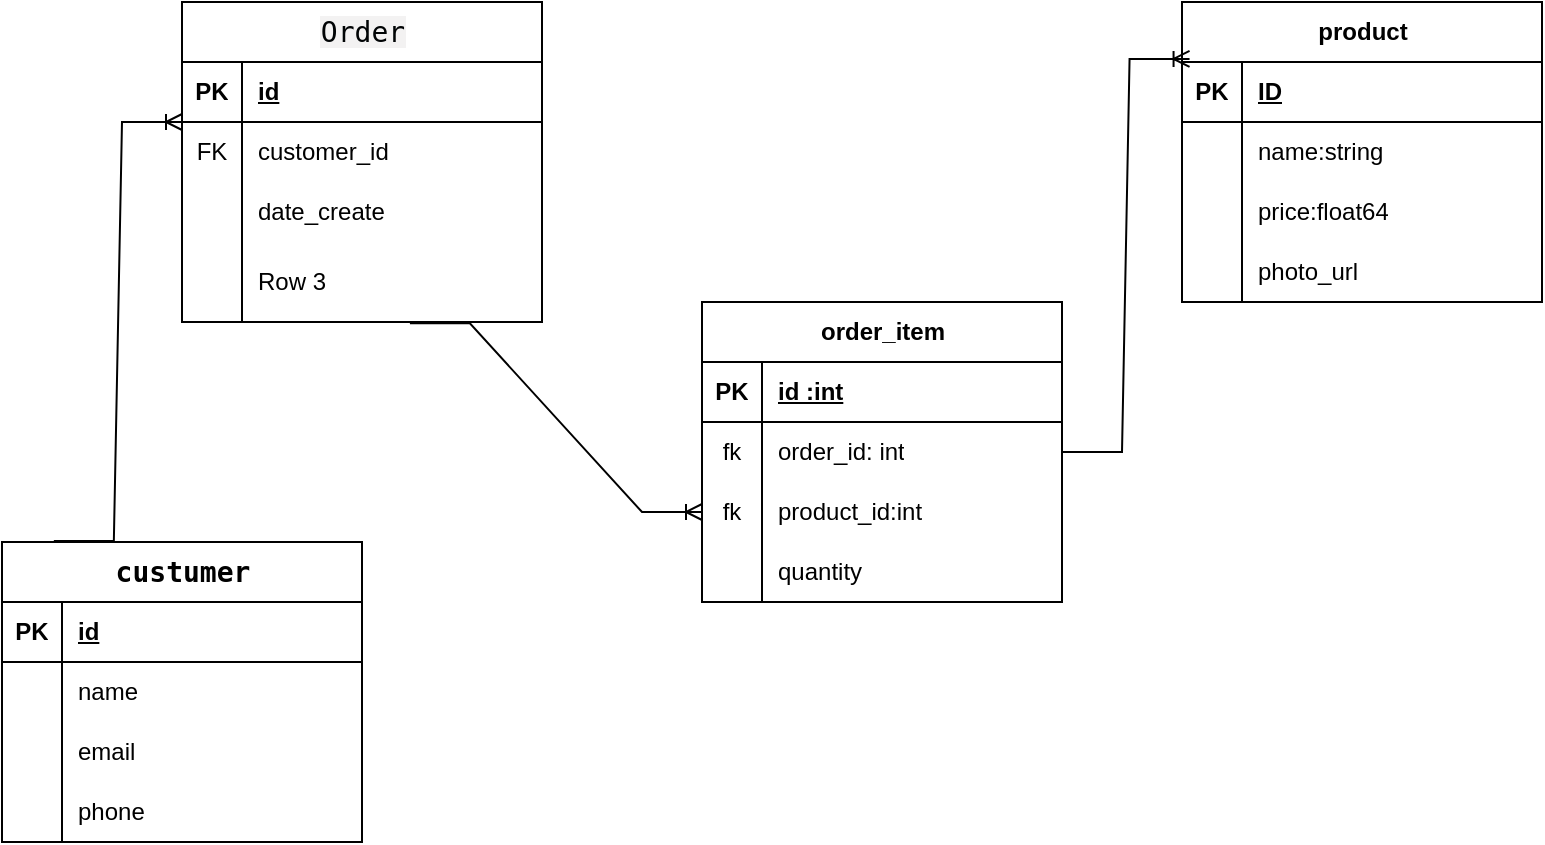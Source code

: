 <mxfile version="24.2.3" type="github">
  <diagram name="Página-1" id="d4joShE7cAMRUYAYbIpp">
    <mxGraphModel dx="1032" dy="493" grid="1" gridSize="10" guides="1" tooltips="1" connect="1" arrows="1" fold="1" page="1" pageScale="1" pageWidth="827" pageHeight="1169" math="0" shadow="0">
      <root>
        <mxCell id="0" />
        <mxCell id="1" parent="0" />
        <mxCell id="ho2U9mYHtBJ_f_WbrFKJ-3" value="&lt;span style=&quot;font-family: &amp;quot;Söhne Mono&amp;quot;, Monaco, &amp;quot;Andale Mono&amp;quot;, &amp;quot;Ubuntu Mono&amp;quot;, monospace; font-size: 14px; font-weight: 400; text-align: left; white-space-collapse: preserve; background-color: rgb(243, 242, 242);&quot;&gt;&lt;font color=&quot;#010405&quot;&gt;Order&lt;/font&gt;&lt;/span&gt;" style="shape=table;startSize=30;container=1;collapsible=1;childLayout=tableLayout;fixedRows=1;rowLines=0;fontStyle=1;align=center;resizeLast=1;html=1;" vertex="1" parent="1">
          <mxGeometry x="120" y="40" width="180" height="160" as="geometry" />
        </mxCell>
        <mxCell id="ho2U9mYHtBJ_f_WbrFKJ-4" value="" style="shape=tableRow;horizontal=0;startSize=0;swimlaneHead=0;swimlaneBody=0;fillColor=none;collapsible=0;dropTarget=0;points=[[0,0.5],[1,0.5]];portConstraint=eastwest;top=0;left=0;right=0;bottom=1;" vertex="1" parent="ho2U9mYHtBJ_f_WbrFKJ-3">
          <mxGeometry y="30" width="180" height="30" as="geometry" />
        </mxCell>
        <mxCell id="ho2U9mYHtBJ_f_WbrFKJ-5" value="PK" style="shape=partialRectangle;connectable=0;fillColor=none;top=0;left=0;bottom=0;right=0;fontStyle=1;overflow=hidden;whiteSpace=wrap;html=1;" vertex="1" parent="ho2U9mYHtBJ_f_WbrFKJ-4">
          <mxGeometry width="30" height="30" as="geometry">
            <mxRectangle width="30" height="30" as="alternateBounds" />
          </mxGeometry>
        </mxCell>
        <mxCell id="ho2U9mYHtBJ_f_WbrFKJ-6" value="id" style="shape=partialRectangle;connectable=0;fillColor=none;top=0;left=0;bottom=0;right=0;align=left;spacingLeft=6;fontStyle=5;overflow=hidden;whiteSpace=wrap;html=1;" vertex="1" parent="ho2U9mYHtBJ_f_WbrFKJ-4">
          <mxGeometry x="30" width="150" height="30" as="geometry">
            <mxRectangle width="150" height="30" as="alternateBounds" />
          </mxGeometry>
        </mxCell>
        <mxCell id="ho2U9mYHtBJ_f_WbrFKJ-7" value="" style="shape=tableRow;horizontal=0;startSize=0;swimlaneHead=0;swimlaneBody=0;fillColor=none;collapsible=0;dropTarget=0;points=[[0,0.5],[1,0.5]];portConstraint=eastwest;top=0;left=0;right=0;bottom=0;" vertex="1" parent="ho2U9mYHtBJ_f_WbrFKJ-3">
          <mxGeometry y="60" width="180" height="30" as="geometry" />
        </mxCell>
        <mxCell id="ho2U9mYHtBJ_f_WbrFKJ-8" value="FK" style="shape=partialRectangle;connectable=0;fillColor=none;top=0;left=0;bottom=0;right=0;editable=1;overflow=hidden;whiteSpace=wrap;html=1;" vertex="1" parent="ho2U9mYHtBJ_f_WbrFKJ-7">
          <mxGeometry width="30" height="30" as="geometry">
            <mxRectangle width="30" height="30" as="alternateBounds" />
          </mxGeometry>
        </mxCell>
        <mxCell id="ho2U9mYHtBJ_f_WbrFKJ-9" value="customer_id" style="shape=partialRectangle;connectable=0;fillColor=none;top=0;left=0;bottom=0;right=0;align=left;spacingLeft=6;overflow=hidden;whiteSpace=wrap;html=1;" vertex="1" parent="ho2U9mYHtBJ_f_WbrFKJ-7">
          <mxGeometry x="30" width="150" height="30" as="geometry">
            <mxRectangle width="150" height="30" as="alternateBounds" />
          </mxGeometry>
        </mxCell>
        <mxCell id="ho2U9mYHtBJ_f_WbrFKJ-10" value="" style="shape=tableRow;horizontal=0;startSize=0;swimlaneHead=0;swimlaneBody=0;fillColor=none;collapsible=0;dropTarget=0;points=[[0,0.5],[1,0.5]];portConstraint=eastwest;top=0;left=0;right=0;bottom=0;" vertex="1" parent="ho2U9mYHtBJ_f_WbrFKJ-3">
          <mxGeometry y="90" width="180" height="30" as="geometry" />
        </mxCell>
        <mxCell id="ho2U9mYHtBJ_f_WbrFKJ-11" value="" style="shape=partialRectangle;connectable=0;fillColor=none;top=0;left=0;bottom=0;right=0;editable=1;overflow=hidden;whiteSpace=wrap;html=1;" vertex="1" parent="ho2U9mYHtBJ_f_WbrFKJ-10">
          <mxGeometry width="30" height="30" as="geometry">
            <mxRectangle width="30" height="30" as="alternateBounds" />
          </mxGeometry>
        </mxCell>
        <mxCell id="ho2U9mYHtBJ_f_WbrFKJ-12" value="date_create" style="shape=partialRectangle;connectable=0;fillColor=none;top=0;left=0;bottom=0;right=0;align=left;spacingLeft=6;overflow=hidden;whiteSpace=wrap;html=1;" vertex="1" parent="ho2U9mYHtBJ_f_WbrFKJ-10">
          <mxGeometry x="30" width="150" height="30" as="geometry">
            <mxRectangle width="150" height="30" as="alternateBounds" />
          </mxGeometry>
        </mxCell>
        <mxCell id="ho2U9mYHtBJ_f_WbrFKJ-13" value="" style="shape=tableRow;horizontal=0;startSize=0;swimlaneHead=0;swimlaneBody=0;fillColor=none;collapsible=0;dropTarget=0;points=[[0,0.5],[1,0.5]];portConstraint=eastwest;top=0;left=0;right=0;bottom=0;" vertex="1" parent="ho2U9mYHtBJ_f_WbrFKJ-3">
          <mxGeometry y="120" width="180" height="40" as="geometry" />
        </mxCell>
        <mxCell id="ho2U9mYHtBJ_f_WbrFKJ-14" value="" style="shape=partialRectangle;connectable=0;fillColor=none;top=0;left=0;bottom=0;right=0;editable=1;overflow=hidden;whiteSpace=wrap;html=1;" vertex="1" parent="ho2U9mYHtBJ_f_WbrFKJ-13">
          <mxGeometry width="30" height="40" as="geometry">
            <mxRectangle width="30" height="40" as="alternateBounds" />
          </mxGeometry>
        </mxCell>
        <mxCell id="ho2U9mYHtBJ_f_WbrFKJ-15" value="Row 3" style="shape=partialRectangle;connectable=0;fillColor=none;top=0;left=0;bottom=0;right=0;align=left;spacingLeft=6;overflow=hidden;whiteSpace=wrap;html=1;" vertex="1" parent="ho2U9mYHtBJ_f_WbrFKJ-13">
          <mxGeometry x="30" width="150" height="40" as="geometry">
            <mxRectangle width="150" height="40" as="alternateBounds" />
          </mxGeometry>
        </mxCell>
        <mxCell id="ho2U9mYHtBJ_f_WbrFKJ-16" value="product" style="shape=table;startSize=30;container=1;collapsible=1;childLayout=tableLayout;fixedRows=1;rowLines=0;fontStyle=1;align=center;resizeLast=1;html=1;" vertex="1" parent="1">
          <mxGeometry x="620" y="40" width="180" height="150" as="geometry" />
        </mxCell>
        <mxCell id="ho2U9mYHtBJ_f_WbrFKJ-17" value="" style="shape=tableRow;horizontal=0;startSize=0;swimlaneHead=0;swimlaneBody=0;fillColor=none;collapsible=0;dropTarget=0;points=[[0,0.5],[1,0.5]];portConstraint=eastwest;top=0;left=0;right=0;bottom=1;" vertex="1" parent="ho2U9mYHtBJ_f_WbrFKJ-16">
          <mxGeometry y="30" width="180" height="30" as="geometry" />
        </mxCell>
        <mxCell id="ho2U9mYHtBJ_f_WbrFKJ-18" value="PK" style="shape=partialRectangle;connectable=0;fillColor=none;top=0;left=0;bottom=0;right=0;fontStyle=1;overflow=hidden;whiteSpace=wrap;html=1;" vertex="1" parent="ho2U9mYHtBJ_f_WbrFKJ-17">
          <mxGeometry width="30" height="30" as="geometry">
            <mxRectangle width="30" height="30" as="alternateBounds" />
          </mxGeometry>
        </mxCell>
        <mxCell id="ho2U9mYHtBJ_f_WbrFKJ-19" value="ID" style="shape=partialRectangle;connectable=0;fillColor=none;top=0;left=0;bottom=0;right=0;align=left;spacingLeft=6;fontStyle=5;overflow=hidden;whiteSpace=wrap;html=1;" vertex="1" parent="ho2U9mYHtBJ_f_WbrFKJ-17">
          <mxGeometry x="30" width="150" height="30" as="geometry">
            <mxRectangle width="150" height="30" as="alternateBounds" />
          </mxGeometry>
        </mxCell>
        <mxCell id="ho2U9mYHtBJ_f_WbrFKJ-20" value="" style="shape=tableRow;horizontal=0;startSize=0;swimlaneHead=0;swimlaneBody=0;fillColor=none;collapsible=0;dropTarget=0;points=[[0,0.5],[1,0.5]];portConstraint=eastwest;top=0;left=0;right=0;bottom=0;" vertex="1" parent="ho2U9mYHtBJ_f_WbrFKJ-16">
          <mxGeometry y="60" width="180" height="30" as="geometry" />
        </mxCell>
        <mxCell id="ho2U9mYHtBJ_f_WbrFKJ-21" value="" style="shape=partialRectangle;connectable=0;fillColor=none;top=0;left=0;bottom=0;right=0;editable=1;overflow=hidden;whiteSpace=wrap;html=1;" vertex="1" parent="ho2U9mYHtBJ_f_WbrFKJ-20">
          <mxGeometry width="30" height="30" as="geometry">
            <mxRectangle width="30" height="30" as="alternateBounds" />
          </mxGeometry>
        </mxCell>
        <mxCell id="ho2U9mYHtBJ_f_WbrFKJ-22" value="name:string" style="shape=partialRectangle;connectable=0;fillColor=none;top=0;left=0;bottom=0;right=0;align=left;spacingLeft=6;overflow=hidden;whiteSpace=wrap;html=1;" vertex="1" parent="ho2U9mYHtBJ_f_WbrFKJ-20">
          <mxGeometry x="30" width="150" height="30" as="geometry">
            <mxRectangle width="150" height="30" as="alternateBounds" />
          </mxGeometry>
        </mxCell>
        <mxCell id="ho2U9mYHtBJ_f_WbrFKJ-23" value="" style="shape=tableRow;horizontal=0;startSize=0;swimlaneHead=0;swimlaneBody=0;fillColor=none;collapsible=0;dropTarget=0;points=[[0,0.5],[1,0.5]];portConstraint=eastwest;top=0;left=0;right=0;bottom=0;" vertex="1" parent="ho2U9mYHtBJ_f_WbrFKJ-16">
          <mxGeometry y="90" width="180" height="30" as="geometry" />
        </mxCell>
        <mxCell id="ho2U9mYHtBJ_f_WbrFKJ-24" value="" style="shape=partialRectangle;connectable=0;fillColor=none;top=0;left=0;bottom=0;right=0;editable=1;overflow=hidden;whiteSpace=wrap;html=1;" vertex="1" parent="ho2U9mYHtBJ_f_WbrFKJ-23">
          <mxGeometry width="30" height="30" as="geometry">
            <mxRectangle width="30" height="30" as="alternateBounds" />
          </mxGeometry>
        </mxCell>
        <mxCell id="ho2U9mYHtBJ_f_WbrFKJ-25" value="price:float64" style="shape=partialRectangle;connectable=0;fillColor=none;top=0;left=0;bottom=0;right=0;align=left;spacingLeft=6;overflow=hidden;whiteSpace=wrap;html=1;" vertex="1" parent="ho2U9mYHtBJ_f_WbrFKJ-23">
          <mxGeometry x="30" width="150" height="30" as="geometry">
            <mxRectangle width="150" height="30" as="alternateBounds" />
          </mxGeometry>
        </mxCell>
        <mxCell id="ho2U9mYHtBJ_f_WbrFKJ-26" value="" style="shape=tableRow;horizontal=0;startSize=0;swimlaneHead=0;swimlaneBody=0;fillColor=none;collapsible=0;dropTarget=0;points=[[0,0.5],[1,0.5]];portConstraint=eastwest;top=0;left=0;right=0;bottom=0;" vertex="1" parent="ho2U9mYHtBJ_f_WbrFKJ-16">
          <mxGeometry y="120" width="180" height="30" as="geometry" />
        </mxCell>
        <mxCell id="ho2U9mYHtBJ_f_WbrFKJ-27" value="" style="shape=partialRectangle;connectable=0;fillColor=none;top=0;left=0;bottom=0;right=0;editable=1;overflow=hidden;whiteSpace=wrap;html=1;" vertex="1" parent="ho2U9mYHtBJ_f_WbrFKJ-26">
          <mxGeometry width="30" height="30" as="geometry">
            <mxRectangle width="30" height="30" as="alternateBounds" />
          </mxGeometry>
        </mxCell>
        <mxCell id="ho2U9mYHtBJ_f_WbrFKJ-28" value="photo_url" style="shape=partialRectangle;connectable=0;fillColor=none;top=0;left=0;bottom=0;right=0;align=left;spacingLeft=6;overflow=hidden;whiteSpace=wrap;html=1;" vertex="1" parent="ho2U9mYHtBJ_f_WbrFKJ-26">
          <mxGeometry x="30" width="150" height="30" as="geometry">
            <mxRectangle width="150" height="30" as="alternateBounds" />
          </mxGeometry>
        </mxCell>
        <mxCell id="ho2U9mYHtBJ_f_WbrFKJ-29" value="order_item" style="shape=table;startSize=30;container=1;collapsible=1;childLayout=tableLayout;fixedRows=1;rowLines=0;fontStyle=1;align=center;resizeLast=1;html=1;" vertex="1" parent="1">
          <mxGeometry x="380" y="190" width="180" height="150" as="geometry" />
        </mxCell>
        <mxCell id="ho2U9mYHtBJ_f_WbrFKJ-30" value="" style="shape=tableRow;horizontal=0;startSize=0;swimlaneHead=0;swimlaneBody=0;fillColor=none;collapsible=0;dropTarget=0;points=[[0,0.5],[1,0.5]];portConstraint=eastwest;top=0;left=0;right=0;bottom=1;" vertex="1" parent="ho2U9mYHtBJ_f_WbrFKJ-29">
          <mxGeometry y="30" width="180" height="30" as="geometry" />
        </mxCell>
        <mxCell id="ho2U9mYHtBJ_f_WbrFKJ-31" value="PK" style="shape=partialRectangle;connectable=0;fillColor=none;top=0;left=0;bottom=0;right=0;fontStyle=1;overflow=hidden;whiteSpace=wrap;html=1;" vertex="1" parent="ho2U9mYHtBJ_f_WbrFKJ-30">
          <mxGeometry width="30" height="30" as="geometry">
            <mxRectangle width="30" height="30" as="alternateBounds" />
          </mxGeometry>
        </mxCell>
        <mxCell id="ho2U9mYHtBJ_f_WbrFKJ-32" value="id :int" style="shape=partialRectangle;connectable=0;fillColor=none;top=0;left=0;bottom=0;right=0;align=left;spacingLeft=6;fontStyle=5;overflow=hidden;whiteSpace=wrap;html=1;" vertex="1" parent="ho2U9mYHtBJ_f_WbrFKJ-30">
          <mxGeometry x="30" width="150" height="30" as="geometry">
            <mxRectangle width="150" height="30" as="alternateBounds" />
          </mxGeometry>
        </mxCell>
        <mxCell id="ho2U9mYHtBJ_f_WbrFKJ-33" value="" style="shape=tableRow;horizontal=0;startSize=0;swimlaneHead=0;swimlaneBody=0;fillColor=none;collapsible=0;dropTarget=0;points=[[0,0.5],[1,0.5]];portConstraint=eastwest;top=0;left=0;right=0;bottom=0;" vertex="1" parent="ho2U9mYHtBJ_f_WbrFKJ-29">
          <mxGeometry y="60" width="180" height="30" as="geometry" />
        </mxCell>
        <mxCell id="ho2U9mYHtBJ_f_WbrFKJ-34" value="fk" style="shape=partialRectangle;connectable=0;fillColor=none;top=0;left=0;bottom=0;right=0;editable=1;overflow=hidden;whiteSpace=wrap;html=1;" vertex="1" parent="ho2U9mYHtBJ_f_WbrFKJ-33">
          <mxGeometry width="30" height="30" as="geometry">
            <mxRectangle width="30" height="30" as="alternateBounds" />
          </mxGeometry>
        </mxCell>
        <mxCell id="ho2U9mYHtBJ_f_WbrFKJ-35" value="order_id: int" style="shape=partialRectangle;connectable=0;fillColor=none;top=0;left=0;bottom=0;right=0;align=left;spacingLeft=6;overflow=hidden;whiteSpace=wrap;html=1;" vertex="1" parent="ho2U9mYHtBJ_f_WbrFKJ-33">
          <mxGeometry x="30" width="150" height="30" as="geometry">
            <mxRectangle width="150" height="30" as="alternateBounds" />
          </mxGeometry>
        </mxCell>
        <mxCell id="ho2U9mYHtBJ_f_WbrFKJ-36" value="" style="shape=tableRow;horizontal=0;startSize=0;swimlaneHead=0;swimlaneBody=0;fillColor=none;collapsible=0;dropTarget=0;points=[[0,0.5],[1,0.5]];portConstraint=eastwest;top=0;left=0;right=0;bottom=0;" vertex="1" parent="ho2U9mYHtBJ_f_WbrFKJ-29">
          <mxGeometry y="90" width="180" height="30" as="geometry" />
        </mxCell>
        <mxCell id="ho2U9mYHtBJ_f_WbrFKJ-37" value="fk" style="shape=partialRectangle;connectable=0;fillColor=none;top=0;left=0;bottom=0;right=0;editable=1;overflow=hidden;whiteSpace=wrap;html=1;" vertex="1" parent="ho2U9mYHtBJ_f_WbrFKJ-36">
          <mxGeometry width="30" height="30" as="geometry">
            <mxRectangle width="30" height="30" as="alternateBounds" />
          </mxGeometry>
        </mxCell>
        <mxCell id="ho2U9mYHtBJ_f_WbrFKJ-38" value="product_id:int" style="shape=partialRectangle;connectable=0;fillColor=none;top=0;left=0;bottom=0;right=0;align=left;spacingLeft=6;overflow=hidden;whiteSpace=wrap;html=1;" vertex="1" parent="ho2U9mYHtBJ_f_WbrFKJ-36">
          <mxGeometry x="30" width="150" height="30" as="geometry">
            <mxRectangle width="150" height="30" as="alternateBounds" />
          </mxGeometry>
        </mxCell>
        <mxCell id="ho2U9mYHtBJ_f_WbrFKJ-39" value="" style="shape=tableRow;horizontal=0;startSize=0;swimlaneHead=0;swimlaneBody=0;fillColor=none;collapsible=0;dropTarget=0;points=[[0,0.5],[1,0.5]];portConstraint=eastwest;top=0;left=0;right=0;bottom=0;" vertex="1" parent="ho2U9mYHtBJ_f_WbrFKJ-29">
          <mxGeometry y="120" width="180" height="30" as="geometry" />
        </mxCell>
        <mxCell id="ho2U9mYHtBJ_f_WbrFKJ-40" value="" style="shape=partialRectangle;connectable=0;fillColor=none;top=0;left=0;bottom=0;right=0;editable=1;overflow=hidden;whiteSpace=wrap;html=1;" vertex="1" parent="ho2U9mYHtBJ_f_WbrFKJ-39">
          <mxGeometry width="30" height="30" as="geometry">
            <mxRectangle width="30" height="30" as="alternateBounds" />
          </mxGeometry>
        </mxCell>
        <mxCell id="ho2U9mYHtBJ_f_WbrFKJ-41" value="quantity" style="shape=partialRectangle;connectable=0;fillColor=none;top=0;left=0;bottom=0;right=0;align=left;spacingLeft=6;overflow=hidden;whiteSpace=wrap;html=1;" vertex="1" parent="ho2U9mYHtBJ_f_WbrFKJ-39">
          <mxGeometry x="30" width="150" height="30" as="geometry">
            <mxRectangle width="150" height="30" as="alternateBounds" />
          </mxGeometry>
        </mxCell>
        <mxCell id="ho2U9mYHtBJ_f_WbrFKJ-42" value="&lt;span style=&quot;font-family: &amp;quot;Söhne Mono&amp;quot;, Monaco, &amp;quot;Andale Mono&amp;quot;, &amp;quot;Ubuntu Mono&amp;quot;, monospace; font-size: 14px; text-align: left; white-space-collapse: preserve;&quot;&gt;&lt;font&gt;custumer&lt;/font&gt;&lt;/span&gt;" style="shape=table;startSize=30;container=1;collapsible=1;childLayout=tableLayout;fixedRows=1;rowLines=0;fontStyle=1;align=center;resizeLast=1;html=1;fontColor=default;labelBackgroundColor=default;" vertex="1" parent="1">
          <mxGeometry x="30" y="310" width="180" height="150" as="geometry" />
        </mxCell>
        <mxCell id="ho2U9mYHtBJ_f_WbrFKJ-43" value="" style="shape=tableRow;horizontal=0;startSize=0;swimlaneHead=0;swimlaneBody=0;fillColor=none;collapsible=0;dropTarget=0;points=[[0,0.5],[1,0.5]];portConstraint=eastwest;top=0;left=0;right=0;bottom=1;" vertex="1" parent="ho2U9mYHtBJ_f_WbrFKJ-42">
          <mxGeometry y="30" width="180" height="30" as="geometry" />
        </mxCell>
        <mxCell id="ho2U9mYHtBJ_f_WbrFKJ-44" value="PK" style="shape=partialRectangle;connectable=0;fillColor=none;top=0;left=0;bottom=0;right=0;fontStyle=1;overflow=hidden;whiteSpace=wrap;html=1;" vertex="1" parent="ho2U9mYHtBJ_f_WbrFKJ-43">
          <mxGeometry width="30" height="30" as="geometry">
            <mxRectangle width="30" height="30" as="alternateBounds" />
          </mxGeometry>
        </mxCell>
        <mxCell id="ho2U9mYHtBJ_f_WbrFKJ-45" value="id" style="shape=partialRectangle;connectable=0;fillColor=none;top=0;left=0;bottom=0;right=0;align=left;spacingLeft=6;fontStyle=5;overflow=hidden;whiteSpace=wrap;html=1;" vertex="1" parent="ho2U9mYHtBJ_f_WbrFKJ-43">
          <mxGeometry x="30" width="150" height="30" as="geometry">
            <mxRectangle width="150" height="30" as="alternateBounds" />
          </mxGeometry>
        </mxCell>
        <mxCell id="ho2U9mYHtBJ_f_WbrFKJ-46" value="" style="shape=tableRow;horizontal=0;startSize=0;swimlaneHead=0;swimlaneBody=0;fillColor=none;collapsible=0;dropTarget=0;points=[[0,0.5],[1,0.5]];portConstraint=eastwest;top=0;left=0;right=0;bottom=0;" vertex="1" parent="ho2U9mYHtBJ_f_WbrFKJ-42">
          <mxGeometry y="60" width="180" height="30" as="geometry" />
        </mxCell>
        <mxCell id="ho2U9mYHtBJ_f_WbrFKJ-47" value="" style="shape=partialRectangle;connectable=0;fillColor=none;top=0;left=0;bottom=0;right=0;editable=1;overflow=hidden;whiteSpace=wrap;html=1;" vertex="1" parent="ho2U9mYHtBJ_f_WbrFKJ-46">
          <mxGeometry width="30" height="30" as="geometry">
            <mxRectangle width="30" height="30" as="alternateBounds" />
          </mxGeometry>
        </mxCell>
        <mxCell id="ho2U9mYHtBJ_f_WbrFKJ-48" value="name" style="shape=partialRectangle;connectable=0;fillColor=none;top=0;left=0;bottom=0;right=0;align=left;spacingLeft=6;overflow=hidden;whiteSpace=wrap;html=1;" vertex="1" parent="ho2U9mYHtBJ_f_WbrFKJ-46">
          <mxGeometry x="30" width="150" height="30" as="geometry">
            <mxRectangle width="150" height="30" as="alternateBounds" />
          </mxGeometry>
        </mxCell>
        <mxCell id="ho2U9mYHtBJ_f_WbrFKJ-49" value="" style="shape=tableRow;horizontal=0;startSize=0;swimlaneHead=0;swimlaneBody=0;fillColor=none;collapsible=0;dropTarget=0;points=[[0,0.5],[1,0.5]];portConstraint=eastwest;top=0;left=0;right=0;bottom=0;" vertex="1" parent="ho2U9mYHtBJ_f_WbrFKJ-42">
          <mxGeometry y="90" width="180" height="30" as="geometry" />
        </mxCell>
        <mxCell id="ho2U9mYHtBJ_f_WbrFKJ-50" value="" style="shape=partialRectangle;connectable=0;fillColor=none;top=0;left=0;bottom=0;right=0;editable=1;overflow=hidden;whiteSpace=wrap;html=1;" vertex="1" parent="ho2U9mYHtBJ_f_WbrFKJ-49">
          <mxGeometry width="30" height="30" as="geometry">
            <mxRectangle width="30" height="30" as="alternateBounds" />
          </mxGeometry>
        </mxCell>
        <mxCell id="ho2U9mYHtBJ_f_WbrFKJ-51" value="email" style="shape=partialRectangle;connectable=0;fillColor=none;top=0;left=0;bottom=0;right=0;align=left;spacingLeft=6;overflow=hidden;whiteSpace=wrap;html=1;" vertex="1" parent="ho2U9mYHtBJ_f_WbrFKJ-49">
          <mxGeometry x="30" width="150" height="30" as="geometry">
            <mxRectangle width="150" height="30" as="alternateBounds" />
          </mxGeometry>
        </mxCell>
        <mxCell id="ho2U9mYHtBJ_f_WbrFKJ-52" value="" style="shape=tableRow;horizontal=0;startSize=0;swimlaneHead=0;swimlaneBody=0;fillColor=none;collapsible=0;dropTarget=0;points=[[0,0.5],[1,0.5]];portConstraint=eastwest;top=0;left=0;right=0;bottom=0;" vertex="1" parent="ho2U9mYHtBJ_f_WbrFKJ-42">
          <mxGeometry y="120" width="180" height="30" as="geometry" />
        </mxCell>
        <mxCell id="ho2U9mYHtBJ_f_WbrFKJ-53" value="" style="shape=partialRectangle;connectable=0;fillColor=none;top=0;left=0;bottom=0;right=0;editable=1;overflow=hidden;whiteSpace=wrap;html=1;" vertex="1" parent="ho2U9mYHtBJ_f_WbrFKJ-52">
          <mxGeometry width="30" height="30" as="geometry">
            <mxRectangle width="30" height="30" as="alternateBounds" />
          </mxGeometry>
        </mxCell>
        <mxCell id="ho2U9mYHtBJ_f_WbrFKJ-54" value="phone" style="shape=partialRectangle;connectable=0;fillColor=none;top=0;left=0;bottom=0;right=0;align=left;spacingLeft=6;overflow=hidden;whiteSpace=wrap;html=1;" vertex="1" parent="ho2U9mYHtBJ_f_WbrFKJ-52">
          <mxGeometry x="30" width="150" height="30" as="geometry">
            <mxRectangle width="150" height="30" as="alternateBounds" />
          </mxGeometry>
        </mxCell>
        <mxCell id="ho2U9mYHtBJ_f_WbrFKJ-71" value="" style="edgeStyle=entityRelationEdgeStyle;fontSize=12;html=1;endArrow=ERoneToMany;rounded=0;exitX=0.633;exitY=1.017;exitDx=0;exitDy=0;exitPerimeter=0;entryX=0;entryY=0.5;entryDx=0;entryDy=0;" edge="1" parent="1" source="ho2U9mYHtBJ_f_WbrFKJ-13" target="ho2U9mYHtBJ_f_WbrFKJ-36">
          <mxGeometry width="100" height="100" relative="1" as="geometry">
            <mxPoint x="360" y="310" as="sourcePoint" />
            <mxPoint x="120" y="340" as="targetPoint" />
            <Array as="points">
              <mxPoint x="340" y="330" />
            </Array>
          </mxGeometry>
        </mxCell>
        <mxCell id="ho2U9mYHtBJ_f_WbrFKJ-74" value="" style="edgeStyle=entityRelationEdgeStyle;fontSize=12;html=1;endArrow=ERoneToMany;rounded=0;exitX=0.144;exitY=-0.003;exitDx=0;exitDy=0;exitPerimeter=0;" edge="1" parent="1" source="ho2U9mYHtBJ_f_WbrFKJ-42">
          <mxGeometry width="100" height="100" relative="1" as="geometry">
            <mxPoint x="220" y="395" as="sourcePoint" />
            <mxPoint x="120" y="100" as="targetPoint" />
          </mxGeometry>
        </mxCell>
        <mxCell id="ho2U9mYHtBJ_f_WbrFKJ-75" value="" style="edgeStyle=entityRelationEdgeStyle;fontSize=12;html=1;endArrow=ERoneToMany;rounded=0;entryX=0.021;entryY=-0.051;entryDx=0;entryDy=0;entryPerimeter=0;" edge="1" parent="1" source="ho2U9mYHtBJ_f_WbrFKJ-29" target="ho2U9mYHtBJ_f_WbrFKJ-17">
          <mxGeometry width="100" height="100" relative="1" as="geometry">
            <mxPoint x="640" y="260" as="sourcePoint" />
            <mxPoint x="620" y="70" as="targetPoint" />
          </mxGeometry>
        </mxCell>
      </root>
    </mxGraphModel>
  </diagram>
</mxfile>
